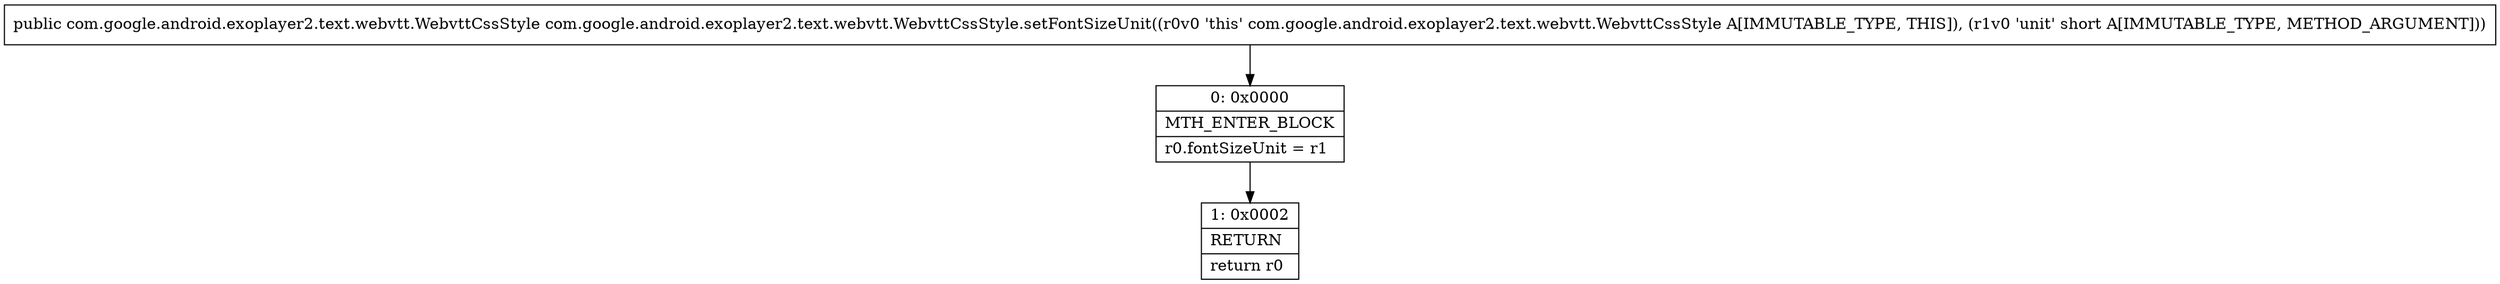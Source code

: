 digraph "CFG forcom.google.android.exoplayer2.text.webvtt.WebvttCssStyle.setFontSizeUnit(S)Lcom\/google\/android\/exoplayer2\/text\/webvtt\/WebvttCssStyle;" {
Node_0 [shape=record,label="{0\:\ 0x0000|MTH_ENTER_BLOCK\l|r0.fontSizeUnit = r1\l}"];
Node_1 [shape=record,label="{1\:\ 0x0002|RETURN\l|return r0\l}"];
MethodNode[shape=record,label="{public com.google.android.exoplayer2.text.webvtt.WebvttCssStyle com.google.android.exoplayer2.text.webvtt.WebvttCssStyle.setFontSizeUnit((r0v0 'this' com.google.android.exoplayer2.text.webvtt.WebvttCssStyle A[IMMUTABLE_TYPE, THIS]), (r1v0 'unit' short A[IMMUTABLE_TYPE, METHOD_ARGUMENT])) }"];
MethodNode -> Node_0;
Node_0 -> Node_1;
}

